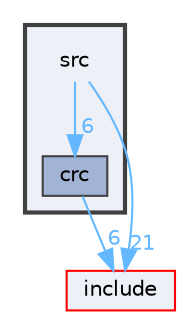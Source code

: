 digraph "/home/runner/work/libjuno/libjuno/src"
{
 // LATEX_PDF_SIZE
  bgcolor="transparent";
  edge [fontname=Helvetica,fontsize=10,labelfontname=Helvetica,labelfontsize=10];
  node [fontname=Helvetica,fontsize=10,shape=box,height=0.2,width=0.4];
  compound=true
  subgraph clusterdir_68267d1309a1af8e8297ef4c3efbcdba {
    graph [ bgcolor="#edf0f7", pencolor="grey25", label="", fontname=Helvetica,fontsize=10 style="filled,bold", URL="dir_68267d1309a1af8e8297ef4c3efbcdba.html",tooltip=""]
    dir_68267d1309a1af8e8297ef4c3efbcdba [shape=plaintext, label="src"];
  dir_aaf0231a54e81f715efc83e4edb207e4 [label="crc", fillcolor="#a2b4d6", color="grey25", style="filled", URL="dir_aaf0231a54e81f715efc83e4edb207e4.html",tooltip=""];
  }
  dir_d44c64559bbebec7f509842c48db8b23 [label="include", fillcolor="#edf0f7", color="red", style="filled", URL="dir_d44c64559bbebec7f509842c48db8b23.html",tooltip=""];
  dir_68267d1309a1af8e8297ef4c3efbcdba->dir_aaf0231a54e81f715efc83e4edb207e4 [headlabel="6", labeldistance=1.5 headhref="dir_000014_000003.html" href="dir_000014_000003.html" color="steelblue1" fontcolor="steelblue1"];
  dir_68267d1309a1af8e8297ef4c3efbcdba->dir_d44c64559bbebec7f509842c48db8b23 [headlabel="21", labeldistance=1.5 headhref="dir_000014_000005.html" href="dir_000014_000005.html" color="steelblue1" fontcolor="steelblue1"];
  dir_aaf0231a54e81f715efc83e4edb207e4->dir_d44c64559bbebec7f509842c48db8b23 [headlabel="6", labeldistance=1.5 headhref="dir_000003_000005.html" href="dir_000003_000005.html" color="steelblue1" fontcolor="steelblue1"];
}
